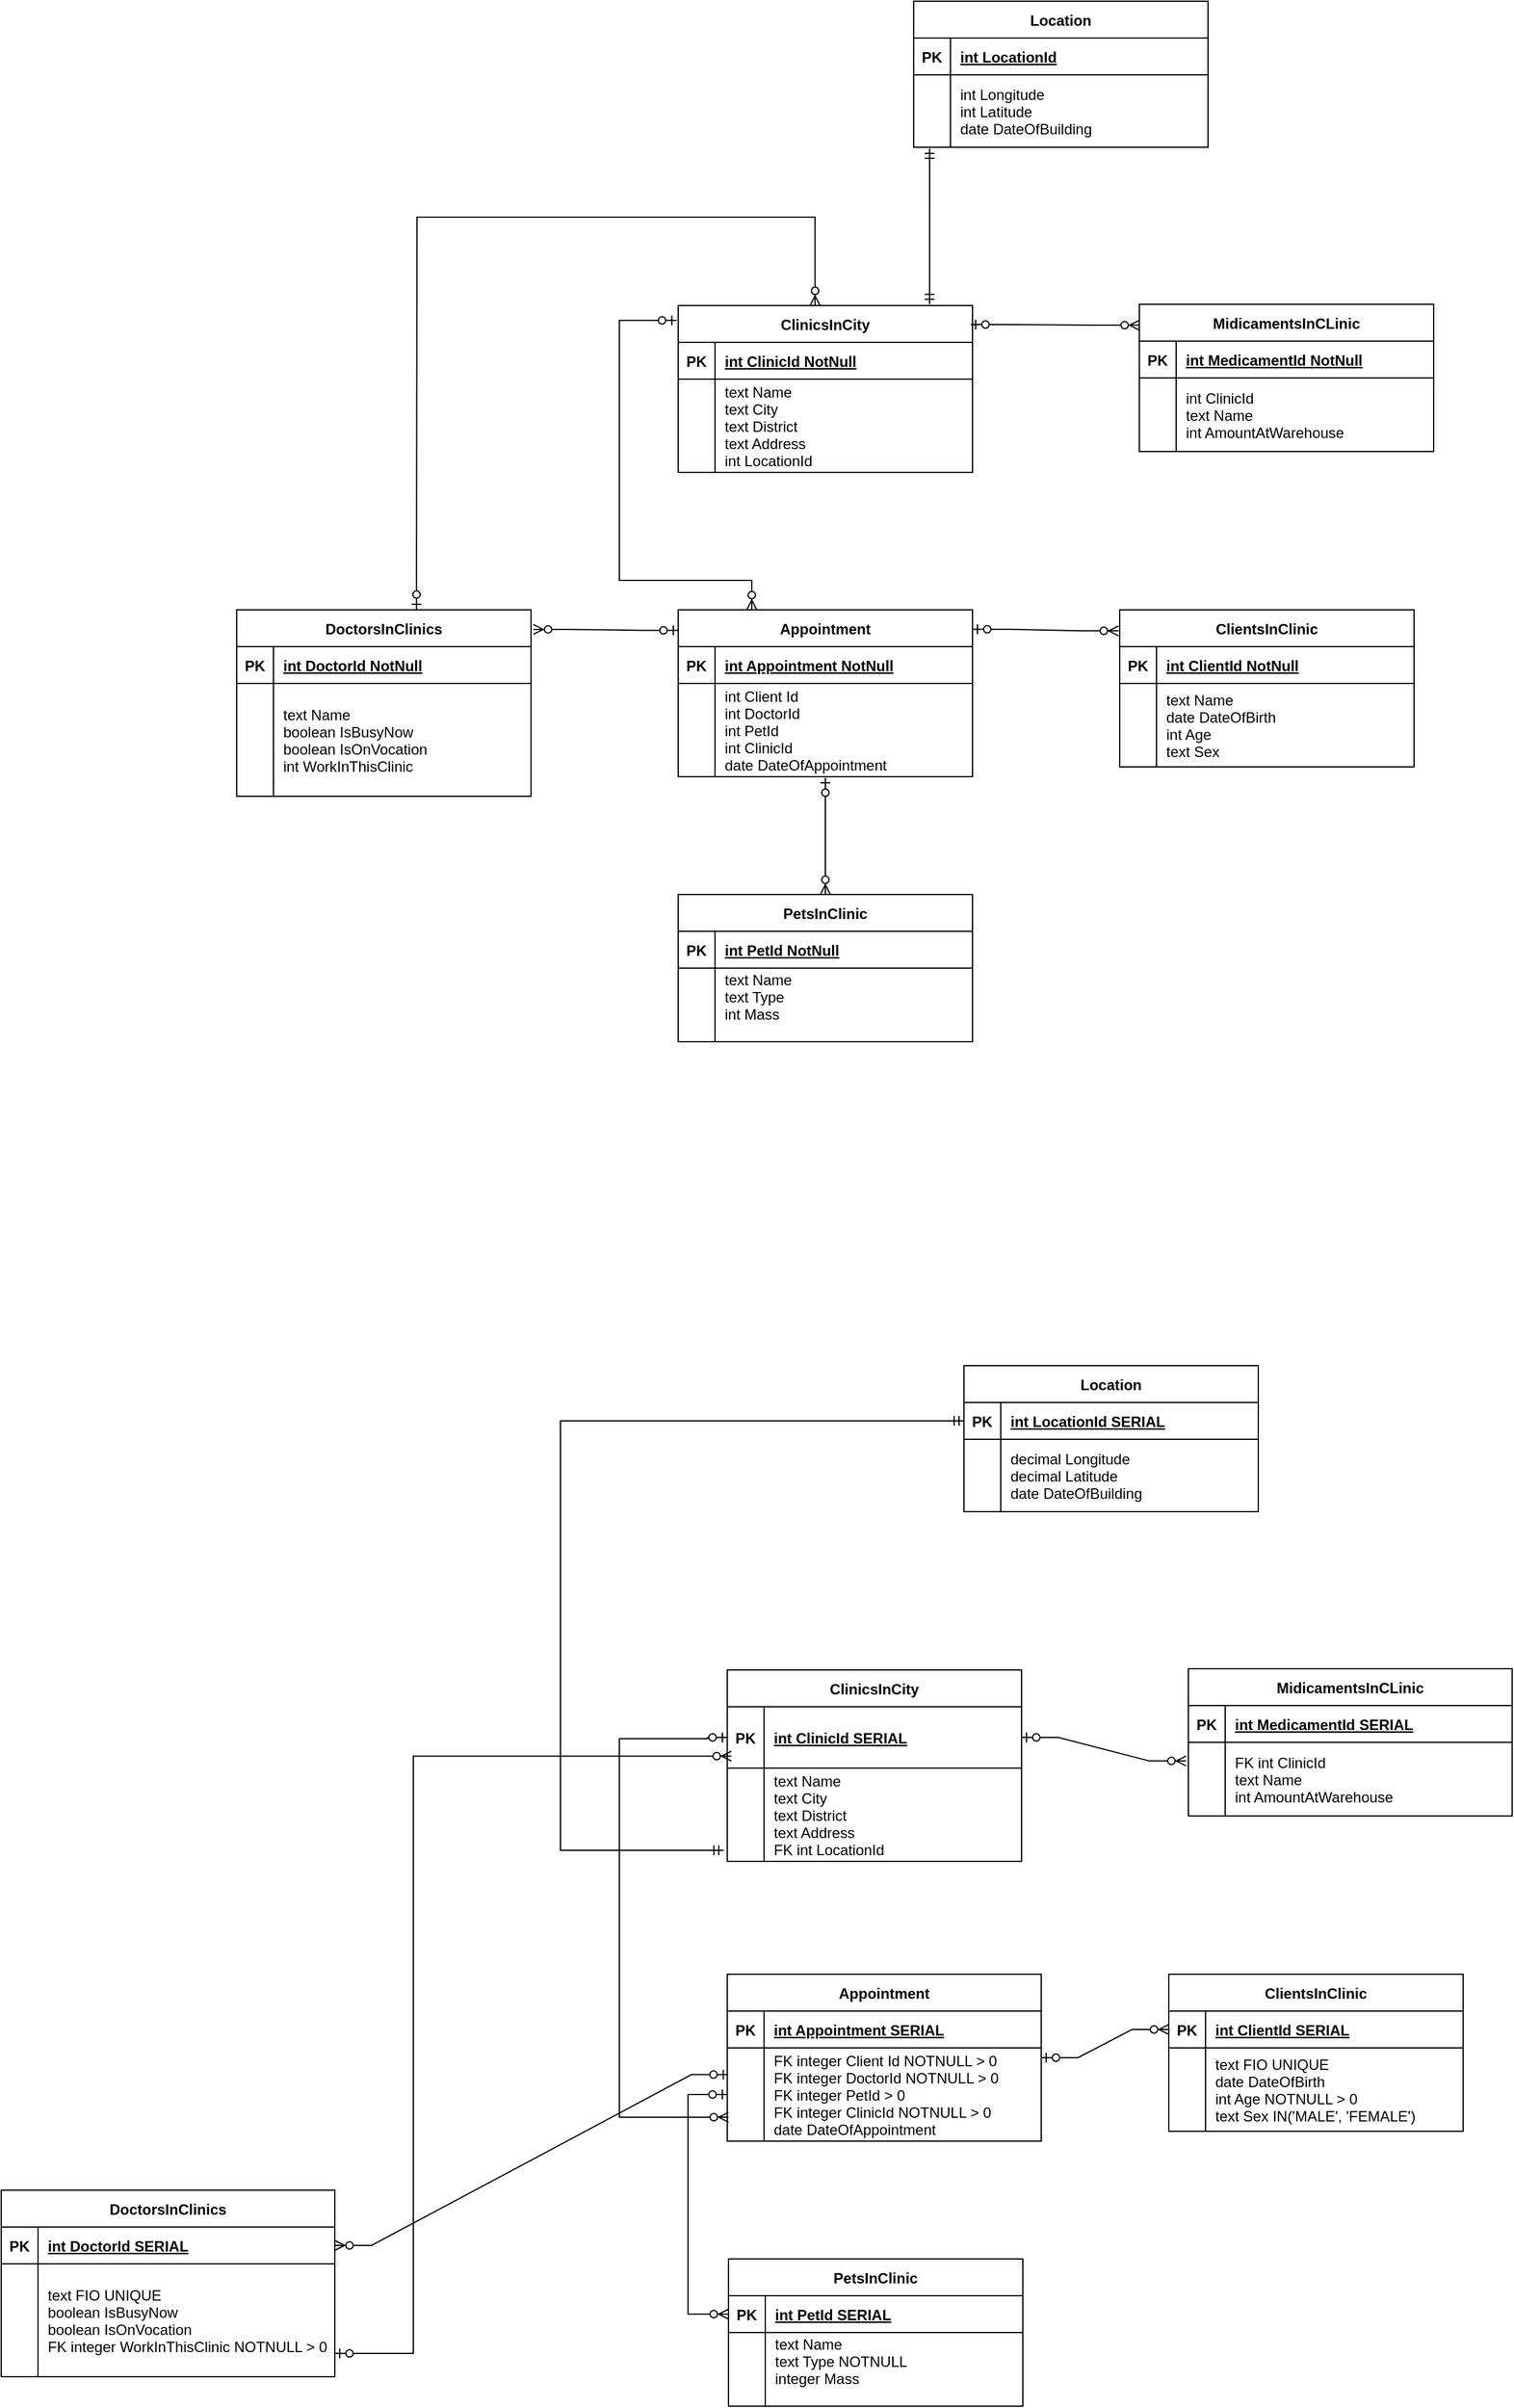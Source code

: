 <mxfile version="26.1.3">
  <diagram id="R2lEEEUBdFMjLlhIrx00" name="Page-1">
    <mxGraphModel dx="1510" dy="3188" grid="1" gridSize="8" guides="1" tooltips="1" connect="1" arrows="1" fold="1" page="1" pageScale="1" pageWidth="1654" pageHeight="2336" math="0" shadow="0" extFonts="Permanent Marker^https://fonts.googleapis.com/css?family=Permanent+Marker">
      <root>
        <mxCell id="0" />
        <mxCell id="1" parent="0" />
        <mxCell id="C-vyLk0tnHw3VtMMgP7b-13" value="DoctorsInClinics" style="shape=table;startSize=30;container=1;collapsible=1;childLayout=tableLayout;fixedRows=1;rowLines=0;fontStyle=1;align=center;resizeLast=1;" parent="1" vertex="1">
          <mxGeometry x="240" y="104" width="240" height="152" as="geometry" />
        </mxCell>
        <mxCell id="C-vyLk0tnHw3VtMMgP7b-14" value="" style="shape=partialRectangle;collapsible=0;dropTarget=0;pointerEvents=0;fillColor=none;points=[[0,0.5],[1,0.5]];portConstraint=eastwest;top=0;left=0;right=0;bottom=1;" parent="C-vyLk0tnHw3VtMMgP7b-13" vertex="1">
          <mxGeometry y="30" width="240" height="30" as="geometry" />
        </mxCell>
        <mxCell id="C-vyLk0tnHw3VtMMgP7b-15" value="PK" style="shape=partialRectangle;overflow=hidden;connectable=0;fillColor=none;top=0;left=0;bottom=0;right=0;fontStyle=1;" parent="C-vyLk0tnHw3VtMMgP7b-14" vertex="1">
          <mxGeometry width="30" height="30" as="geometry">
            <mxRectangle width="30" height="30" as="alternateBounds" />
          </mxGeometry>
        </mxCell>
        <mxCell id="C-vyLk0tnHw3VtMMgP7b-16" value="int DoctorId NotNull" style="shape=partialRectangle;overflow=hidden;connectable=0;fillColor=none;top=0;left=0;bottom=0;right=0;align=left;spacingLeft=6;fontStyle=5;" parent="C-vyLk0tnHw3VtMMgP7b-14" vertex="1">
          <mxGeometry x="30" width="210" height="30" as="geometry">
            <mxRectangle width="210" height="30" as="alternateBounds" />
          </mxGeometry>
        </mxCell>
        <mxCell id="C-vyLk0tnHw3VtMMgP7b-17" value="" style="shape=partialRectangle;collapsible=0;dropTarget=0;pointerEvents=0;fillColor=none;points=[[0,0.5],[1,0.5]];portConstraint=eastwest;top=0;left=0;right=0;bottom=0;" parent="C-vyLk0tnHw3VtMMgP7b-13" vertex="1">
          <mxGeometry y="60" width="240" height="92" as="geometry" />
        </mxCell>
        <mxCell id="C-vyLk0tnHw3VtMMgP7b-18" value="" style="shape=partialRectangle;overflow=hidden;connectable=0;fillColor=none;top=0;left=0;bottom=0;right=0;" parent="C-vyLk0tnHw3VtMMgP7b-17" vertex="1">
          <mxGeometry width="30" height="92" as="geometry">
            <mxRectangle width="30" height="92" as="alternateBounds" />
          </mxGeometry>
        </mxCell>
        <mxCell id="C-vyLk0tnHw3VtMMgP7b-19" value="text Name &#xa;boolean IsBusyNow &#xa;boolean IsOnVocation&#xa;int WorkInThisClinic" style="shape=partialRectangle;overflow=hidden;connectable=0;fillColor=none;top=0;left=0;bottom=0;right=0;align=left;spacingLeft=6;" parent="C-vyLk0tnHw3VtMMgP7b-17" vertex="1">
          <mxGeometry x="30" width="210" height="92" as="geometry">
            <mxRectangle width="210" height="92" as="alternateBounds" />
          </mxGeometry>
        </mxCell>
        <mxCell id="8R-NbRnTEUA9MeJBHfua-17" value="ClientsInClinic" style="shape=table;startSize=30;container=1;collapsible=1;childLayout=tableLayout;fixedRows=1;rowLines=0;fontStyle=1;align=center;resizeLast=1;" parent="1" vertex="1">
          <mxGeometry x="960" y="104" width="240" height="128" as="geometry" />
        </mxCell>
        <mxCell id="8R-NbRnTEUA9MeJBHfua-18" value="" style="shape=partialRectangle;collapsible=0;dropTarget=0;pointerEvents=0;fillColor=none;points=[[0,0.5],[1,0.5]];portConstraint=eastwest;top=0;left=0;right=0;bottom=1;" parent="8R-NbRnTEUA9MeJBHfua-17" vertex="1">
          <mxGeometry y="30" width="240" height="30" as="geometry" />
        </mxCell>
        <mxCell id="8R-NbRnTEUA9MeJBHfua-19" value="PK" style="shape=partialRectangle;overflow=hidden;connectable=0;fillColor=none;top=0;left=0;bottom=0;right=0;fontStyle=1;" parent="8R-NbRnTEUA9MeJBHfua-18" vertex="1">
          <mxGeometry width="30" height="30" as="geometry">
            <mxRectangle width="30" height="30" as="alternateBounds" />
          </mxGeometry>
        </mxCell>
        <mxCell id="8R-NbRnTEUA9MeJBHfua-20" value="int ClientId NotNull" style="shape=partialRectangle;overflow=hidden;connectable=0;fillColor=none;top=0;left=0;bottom=0;right=0;align=left;spacingLeft=6;fontStyle=5;" parent="8R-NbRnTEUA9MeJBHfua-18" vertex="1">
          <mxGeometry x="30" width="210" height="30" as="geometry">
            <mxRectangle width="210" height="30" as="alternateBounds" />
          </mxGeometry>
        </mxCell>
        <mxCell id="8R-NbRnTEUA9MeJBHfua-21" value="" style="shape=partialRectangle;collapsible=0;dropTarget=0;pointerEvents=0;fillColor=none;points=[[0,0.5],[1,0.5]];portConstraint=eastwest;top=0;left=0;right=0;bottom=0;" parent="8R-NbRnTEUA9MeJBHfua-17" vertex="1">
          <mxGeometry y="60" width="240" height="68" as="geometry" />
        </mxCell>
        <mxCell id="8R-NbRnTEUA9MeJBHfua-22" value="" style="shape=partialRectangle;overflow=hidden;connectable=0;fillColor=none;top=0;left=0;bottom=0;right=0;" parent="8R-NbRnTEUA9MeJBHfua-21" vertex="1">
          <mxGeometry width="30" height="68" as="geometry">
            <mxRectangle width="30" height="68" as="alternateBounds" />
          </mxGeometry>
        </mxCell>
        <mxCell id="8R-NbRnTEUA9MeJBHfua-23" value="text Name &#xa;date DateOfBirth&#xa;int Age&#xa;text Sex" style="shape=partialRectangle;overflow=hidden;connectable=0;fillColor=none;top=0;left=0;bottom=0;right=0;align=left;spacingLeft=6;" parent="8R-NbRnTEUA9MeJBHfua-21" vertex="1">
          <mxGeometry x="30" width="210" height="68" as="geometry">
            <mxRectangle width="210" height="68" as="alternateBounds" />
          </mxGeometry>
        </mxCell>
        <mxCell id="8R-NbRnTEUA9MeJBHfua-24" value="PetsInClinic" style="shape=table;startSize=30;container=1;collapsible=1;childLayout=tableLayout;fixedRows=1;rowLines=0;fontStyle=1;align=center;resizeLast=1;" parent="1" vertex="1">
          <mxGeometry x="600" y="336" width="240" height="120" as="geometry" />
        </mxCell>
        <mxCell id="8R-NbRnTEUA9MeJBHfua-25" value="" style="shape=partialRectangle;collapsible=0;dropTarget=0;pointerEvents=0;fillColor=none;points=[[0,0.5],[1,0.5]];portConstraint=eastwest;top=0;left=0;right=0;bottom=1;" parent="8R-NbRnTEUA9MeJBHfua-24" vertex="1">
          <mxGeometry y="30" width="240" height="30" as="geometry" />
        </mxCell>
        <mxCell id="8R-NbRnTEUA9MeJBHfua-26" value="PK" style="shape=partialRectangle;overflow=hidden;connectable=0;fillColor=none;top=0;left=0;bottom=0;right=0;fontStyle=1;" parent="8R-NbRnTEUA9MeJBHfua-25" vertex="1">
          <mxGeometry width="30" height="30" as="geometry">
            <mxRectangle width="30" height="30" as="alternateBounds" />
          </mxGeometry>
        </mxCell>
        <mxCell id="8R-NbRnTEUA9MeJBHfua-27" value="int PetId NotNull" style="shape=partialRectangle;overflow=hidden;connectable=0;fillColor=none;top=0;left=0;bottom=0;right=0;align=left;spacingLeft=6;fontStyle=5;" parent="8R-NbRnTEUA9MeJBHfua-25" vertex="1">
          <mxGeometry x="30" width="210" height="30" as="geometry">
            <mxRectangle width="210" height="30" as="alternateBounds" />
          </mxGeometry>
        </mxCell>
        <mxCell id="8R-NbRnTEUA9MeJBHfua-28" value="" style="shape=partialRectangle;collapsible=0;dropTarget=0;pointerEvents=0;fillColor=none;points=[[0,0.5],[1,0.5]];portConstraint=eastwest;top=0;left=0;right=0;bottom=0;" parent="8R-NbRnTEUA9MeJBHfua-24" vertex="1">
          <mxGeometry y="60" width="240" height="60" as="geometry" />
        </mxCell>
        <mxCell id="8R-NbRnTEUA9MeJBHfua-29" value="" style="shape=partialRectangle;overflow=hidden;connectable=0;fillColor=none;top=0;left=0;bottom=0;right=0;" parent="8R-NbRnTEUA9MeJBHfua-28" vertex="1">
          <mxGeometry width="30" height="60" as="geometry">
            <mxRectangle width="30" height="60" as="alternateBounds" />
          </mxGeometry>
        </mxCell>
        <mxCell id="8R-NbRnTEUA9MeJBHfua-30" value="text Name &#xa;text Type&#xa;int Mass&#xa;" style="shape=partialRectangle;overflow=hidden;connectable=0;fillColor=none;top=0;left=0;bottom=0;right=0;align=left;spacingLeft=6;" parent="8R-NbRnTEUA9MeJBHfua-28" vertex="1">
          <mxGeometry x="30" width="210" height="60" as="geometry">
            <mxRectangle width="210" height="60" as="alternateBounds" />
          </mxGeometry>
        </mxCell>
        <mxCell id="8R-NbRnTEUA9MeJBHfua-31" value="MidicamentsInCLinic" style="shape=table;startSize=30;container=1;collapsible=1;childLayout=tableLayout;fixedRows=1;rowLines=0;fontStyle=1;align=center;resizeLast=1;" parent="1" vertex="1">
          <mxGeometry x="976" y="-145" width="240" height="120" as="geometry" />
        </mxCell>
        <mxCell id="8R-NbRnTEUA9MeJBHfua-32" value="" style="shape=partialRectangle;collapsible=0;dropTarget=0;pointerEvents=0;fillColor=none;points=[[0,0.5],[1,0.5]];portConstraint=eastwest;top=0;left=0;right=0;bottom=1;" parent="8R-NbRnTEUA9MeJBHfua-31" vertex="1">
          <mxGeometry y="30" width="240" height="30" as="geometry" />
        </mxCell>
        <mxCell id="8R-NbRnTEUA9MeJBHfua-33" value="PK" style="shape=partialRectangle;overflow=hidden;connectable=0;fillColor=none;top=0;left=0;bottom=0;right=0;fontStyle=1;" parent="8R-NbRnTEUA9MeJBHfua-32" vertex="1">
          <mxGeometry width="30" height="30" as="geometry">
            <mxRectangle width="30" height="30" as="alternateBounds" />
          </mxGeometry>
        </mxCell>
        <mxCell id="8R-NbRnTEUA9MeJBHfua-34" value="int MedicamentId NotNull" style="shape=partialRectangle;overflow=hidden;connectable=0;fillColor=none;top=0;left=0;bottom=0;right=0;align=left;spacingLeft=6;fontStyle=5;" parent="8R-NbRnTEUA9MeJBHfua-32" vertex="1">
          <mxGeometry x="30" width="210" height="30" as="geometry">
            <mxRectangle width="210" height="30" as="alternateBounds" />
          </mxGeometry>
        </mxCell>
        <mxCell id="8R-NbRnTEUA9MeJBHfua-35" value="" style="shape=partialRectangle;collapsible=0;dropTarget=0;pointerEvents=0;fillColor=none;points=[[0,0.5],[1,0.5]];portConstraint=eastwest;top=0;left=0;right=0;bottom=0;" parent="8R-NbRnTEUA9MeJBHfua-31" vertex="1">
          <mxGeometry y="60" width="240" height="60" as="geometry" />
        </mxCell>
        <mxCell id="8R-NbRnTEUA9MeJBHfua-36" value="" style="shape=partialRectangle;overflow=hidden;connectable=0;fillColor=none;top=0;left=0;bottom=0;right=0;" parent="8R-NbRnTEUA9MeJBHfua-35" vertex="1">
          <mxGeometry width="30" height="60" as="geometry">
            <mxRectangle width="30" height="60" as="alternateBounds" />
          </mxGeometry>
        </mxCell>
        <mxCell id="8R-NbRnTEUA9MeJBHfua-37" value="int ClinicId&#xa;text Name &#xa;int AmountAtWarehouse" style="shape=partialRectangle;overflow=hidden;connectable=0;fillColor=none;top=0;left=0;bottom=0;right=0;align=left;spacingLeft=6;" parent="8R-NbRnTEUA9MeJBHfua-35" vertex="1">
          <mxGeometry x="30" width="210" height="60" as="geometry">
            <mxRectangle width="210" height="60" as="alternateBounds" />
          </mxGeometry>
        </mxCell>
        <mxCell id="4Jza_-GO7qN1wmMDCkpf-1" value="ClinicsInCity" style="shape=table;startSize=30;container=1;collapsible=1;childLayout=tableLayout;fixedRows=1;rowLines=0;fontStyle=1;align=center;resizeLast=1;" parent="1" vertex="1">
          <mxGeometry x="600" y="-144" width="240" height="136.0" as="geometry" />
        </mxCell>
        <mxCell id="4Jza_-GO7qN1wmMDCkpf-2" value="" style="shape=partialRectangle;collapsible=0;dropTarget=0;pointerEvents=0;fillColor=none;points=[[0,0.5],[1,0.5]];portConstraint=eastwest;top=0;left=0;right=0;bottom=1;" parent="4Jza_-GO7qN1wmMDCkpf-1" vertex="1">
          <mxGeometry y="30" width="240" height="30" as="geometry" />
        </mxCell>
        <mxCell id="4Jza_-GO7qN1wmMDCkpf-3" value="PK" style="shape=partialRectangle;overflow=hidden;connectable=0;fillColor=none;top=0;left=0;bottom=0;right=0;fontStyle=1;" parent="4Jza_-GO7qN1wmMDCkpf-2" vertex="1">
          <mxGeometry width="30" height="30" as="geometry">
            <mxRectangle width="30" height="30" as="alternateBounds" />
          </mxGeometry>
        </mxCell>
        <mxCell id="4Jza_-GO7qN1wmMDCkpf-4" value="int ClinicId NotNull" style="shape=partialRectangle;overflow=hidden;connectable=0;fillColor=none;top=0;left=0;bottom=0;right=0;align=left;spacingLeft=6;fontStyle=5;" parent="4Jza_-GO7qN1wmMDCkpf-2" vertex="1">
          <mxGeometry x="30" width="210" height="30" as="geometry">
            <mxRectangle width="210" height="30" as="alternateBounds" />
          </mxGeometry>
        </mxCell>
        <mxCell id="4Jza_-GO7qN1wmMDCkpf-5" value="" style="shape=partialRectangle;collapsible=0;dropTarget=0;pointerEvents=0;fillColor=none;points=[[0,0.5],[1,0.5]];portConstraint=eastwest;top=0;left=0;right=0;bottom=0;" parent="4Jza_-GO7qN1wmMDCkpf-1" vertex="1">
          <mxGeometry y="60" width="240" height="76" as="geometry" />
        </mxCell>
        <mxCell id="4Jza_-GO7qN1wmMDCkpf-6" value="" style="shape=partialRectangle;overflow=hidden;connectable=0;fillColor=none;top=0;left=0;bottom=0;right=0;" parent="4Jza_-GO7qN1wmMDCkpf-5" vertex="1">
          <mxGeometry width="30" height="76" as="geometry">
            <mxRectangle width="30" height="76" as="alternateBounds" />
          </mxGeometry>
        </mxCell>
        <mxCell id="4Jza_-GO7qN1wmMDCkpf-7" value="text Name &#xa;text City&#xa;text District&#xa;text Address&#xa;int LocationId" style="shape=partialRectangle;overflow=hidden;connectable=0;fillColor=none;top=0;left=0;bottom=0;right=0;align=left;spacingLeft=6;" parent="4Jza_-GO7qN1wmMDCkpf-5" vertex="1">
          <mxGeometry x="30" width="210" height="76" as="geometry">
            <mxRectangle width="210" height="76" as="alternateBounds" />
          </mxGeometry>
        </mxCell>
        <mxCell id="4Jza_-GO7qN1wmMDCkpf-8" value="Appointment" style="shape=table;startSize=30;container=1;collapsible=1;childLayout=tableLayout;fixedRows=1;rowLines=0;fontStyle=1;align=center;resizeLast=1;" parent="1" vertex="1">
          <mxGeometry x="600" y="104" width="240" height="136" as="geometry" />
        </mxCell>
        <mxCell id="4Jza_-GO7qN1wmMDCkpf-9" value="" style="shape=partialRectangle;collapsible=0;dropTarget=0;pointerEvents=0;fillColor=none;points=[[0,0.5],[1,0.5]];portConstraint=eastwest;top=0;left=0;right=0;bottom=1;" parent="4Jza_-GO7qN1wmMDCkpf-8" vertex="1">
          <mxGeometry y="30" width="240" height="30" as="geometry" />
        </mxCell>
        <mxCell id="4Jza_-GO7qN1wmMDCkpf-10" value="PK" style="shape=partialRectangle;overflow=hidden;connectable=0;fillColor=none;top=0;left=0;bottom=0;right=0;fontStyle=1;" parent="4Jza_-GO7qN1wmMDCkpf-9" vertex="1">
          <mxGeometry width="30" height="30" as="geometry">
            <mxRectangle width="30" height="30" as="alternateBounds" />
          </mxGeometry>
        </mxCell>
        <mxCell id="4Jza_-GO7qN1wmMDCkpf-11" value="int Appointment NotNull" style="shape=partialRectangle;overflow=hidden;connectable=0;fillColor=none;top=0;left=0;bottom=0;right=0;align=left;spacingLeft=6;fontStyle=5;" parent="4Jza_-GO7qN1wmMDCkpf-9" vertex="1">
          <mxGeometry x="30" width="210" height="30" as="geometry">
            <mxRectangle width="210" height="30" as="alternateBounds" />
          </mxGeometry>
        </mxCell>
        <mxCell id="4Jza_-GO7qN1wmMDCkpf-12" value="" style="shape=partialRectangle;collapsible=0;dropTarget=0;pointerEvents=0;fillColor=none;points=[[0,0.5],[1,0.5]];portConstraint=eastwest;top=0;left=0;right=0;bottom=0;" parent="4Jza_-GO7qN1wmMDCkpf-8" vertex="1">
          <mxGeometry y="60" width="240" height="76" as="geometry" />
        </mxCell>
        <mxCell id="4Jza_-GO7qN1wmMDCkpf-13" value="" style="shape=partialRectangle;overflow=hidden;connectable=0;fillColor=none;top=0;left=0;bottom=0;right=0;" parent="4Jza_-GO7qN1wmMDCkpf-12" vertex="1">
          <mxGeometry width="30" height="76" as="geometry">
            <mxRectangle width="30" height="76" as="alternateBounds" />
          </mxGeometry>
        </mxCell>
        <mxCell id="4Jza_-GO7qN1wmMDCkpf-14" value="int Client Id&#xa;int DoctorId&#xa;int PetId&#xa;int ClinicId&#xa;date DateOfAppointment" style="shape=partialRectangle;overflow=hidden;connectable=0;fillColor=none;top=0;left=0;bottom=0;right=0;align=left;spacingLeft=6;" parent="4Jza_-GO7qN1wmMDCkpf-12" vertex="1">
          <mxGeometry x="30" width="210" height="76" as="geometry">
            <mxRectangle width="210" height="76" as="alternateBounds" />
          </mxGeometry>
        </mxCell>
        <mxCell id="4Jza_-GO7qN1wmMDCkpf-16" value="" style="edgeStyle=entityRelationEdgeStyle;fontSize=12;html=1;endArrow=ERzeroToMany;startArrow=ERzeroToOne;rounded=0;exitX=0.994;exitY=0.114;exitDx=0;exitDy=0;exitPerimeter=0;entryX=0;entryY=0.142;entryDx=0;entryDy=0;entryPerimeter=0;" parent="1" source="4Jza_-GO7qN1wmMDCkpf-1" target="8R-NbRnTEUA9MeJBHfua-31" edge="1">
          <mxGeometry width="100" height="100" relative="1" as="geometry">
            <mxPoint x="904" y="28" as="sourcePoint" />
            <mxPoint x="1004" y="-72" as="targetPoint" />
          </mxGeometry>
        </mxCell>
        <mxCell id="4Jza_-GO7qN1wmMDCkpf-18" value="" style="edgeStyle=orthogonalEdgeStyle;fontSize=12;html=1;endArrow=ERzeroToMany;startArrow=ERzeroToOne;rounded=0;entryX=0.25;entryY=0;entryDx=0;entryDy=0;exitX=-0.005;exitY=0.089;exitDx=0;exitDy=0;exitPerimeter=0;" parent="1" source="4Jza_-GO7qN1wmMDCkpf-1" target="4Jza_-GO7qN1wmMDCkpf-8" edge="1">
          <mxGeometry width="100" height="100" relative="1" as="geometry">
            <mxPoint x="584" y="-136" as="sourcePoint" />
            <mxPoint x="820" y="32" as="targetPoint" />
            <Array as="points">
              <mxPoint x="552" y="-132" />
              <mxPoint x="552" y="80" />
              <mxPoint x="660" y="80" />
            </Array>
          </mxGeometry>
        </mxCell>
        <mxCell id="4Jza_-GO7qN1wmMDCkpf-19" value="" style="edgeStyle=orthogonalEdgeStyle;fontSize=12;html=1;endArrow=ERzeroToMany;startArrow=ERzeroToOne;rounded=0;entryX=0.465;entryY=0;entryDx=0;entryDy=0;exitX=0.611;exitY=-0.003;exitDx=0;exitDy=0;exitPerimeter=0;entryPerimeter=0;" parent="1" source="C-vyLk0tnHw3VtMMgP7b-13" target="4Jza_-GO7qN1wmMDCkpf-1" edge="1">
          <mxGeometry width="100" height="100" relative="1" as="geometry">
            <mxPoint x="384" y="78.45" as="sourcePoint" />
            <mxPoint x="711.6" y="-168.03" as="targetPoint" />
            <Array as="points">
              <mxPoint x="387" y="72" />
              <mxPoint x="387" y="72" />
              <mxPoint x="387" y="-216" />
              <mxPoint x="712" y="-216" />
            </Array>
          </mxGeometry>
        </mxCell>
        <mxCell id="4Jza_-GO7qN1wmMDCkpf-23" value="" style="edgeStyle=entityRelationEdgeStyle;fontSize=12;html=1;endArrow=ERzeroToMany;startArrow=ERzeroToOne;rounded=0;entryX=1.008;entryY=0.105;entryDx=0;entryDy=0;entryPerimeter=0;exitX=0;exitY=0.123;exitDx=0;exitDy=0;exitPerimeter=0;" parent="1" source="4Jza_-GO7qN1wmMDCkpf-8" target="C-vyLk0tnHw3VtMMgP7b-13" edge="1">
          <mxGeometry width="100" height="100" relative="1" as="geometry">
            <mxPoint x="560" y="216" as="sourcePoint" />
            <mxPoint x="576" y="112" as="targetPoint" />
          </mxGeometry>
        </mxCell>
        <mxCell id="4Jza_-GO7qN1wmMDCkpf-24" value="" style="edgeStyle=entityRelationEdgeStyle;fontSize=12;html=1;endArrow=ERzeroToMany;startArrow=ERzeroToOne;rounded=0;entryX=-0.004;entryY=0.134;entryDx=0;entryDy=0;entryPerimeter=0;exitX=1;exitY=0.117;exitDx=0;exitDy=0;exitPerimeter=0;" parent="1" source="4Jza_-GO7qN1wmMDCkpf-8" target="8R-NbRnTEUA9MeJBHfua-17" edge="1">
          <mxGeometry width="100" height="100" relative="1" as="geometry">
            <mxPoint x="888" y="228" as="sourcePoint" />
            <mxPoint x="988" y="128" as="targetPoint" />
          </mxGeometry>
        </mxCell>
        <mxCell id="4Jza_-GO7qN1wmMDCkpf-25" value="" style="fontSize=12;html=1;endArrow=ERzeroToMany;startArrow=ERzeroToOne;rounded=0;entryX=0.5;entryY=0;entryDx=0;entryDy=0;" parent="1" target="8R-NbRnTEUA9MeJBHfua-24" edge="1">
          <mxGeometry width="100" height="100" relative="1" as="geometry">
            <mxPoint x="720" y="241" as="sourcePoint" />
            <mxPoint x="860" y="184" as="targetPoint" />
          </mxGeometry>
        </mxCell>
        <mxCell id="4Jza_-GO7qN1wmMDCkpf-26" value="Location" style="shape=table;startSize=30;container=1;collapsible=1;childLayout=tableLayout;fixedRows=1;rowLines=0;fontStyle=1;align=center;resizeLast=1;" parent="1" vertex="1">
          <mxGeometry x="792" y="-392" width="240" height="119" as="geometry" />
        </mxCell>
        <mxCell id="4Jza_-GO7qN1wmMDCkpf-27" value="" style="shape=partialRectangle;collapsible=0;dropTarget=0;pointerEvents=0;fillColor=none;points=[[0,0.5],[1,0.5]];portConstraint=eastwest;top=0;left=0;right=0;bottom=1;" parent="4Jza_-GO7qN1wmMDCkpf-26" vertex="1">
          <mxGeometry y="30" width="240" height="30" as="geometry" />
        </mxCell>
        <mxCell id="4Jza_-GO7qN1wmMDCkpf-28" value="PK" style="shape=partialRectangle;overflow=hidden;connectable=0;fillColor=none;top=0;left=0;bottom=0;right=0;fontStyle=1;" parent="4Jza_-GO7qN1wmMDCkpf-27" vertex="1">
          <mxGeometry width="30" height="30" as="geometry">
            <mxRectangle width="30" height="30" as="alternateBounds" />
          </mxGeometry>
        </mxCell>
        <mxCell id="4Jza_-GO7qN1wmMDCkpf-29" value="int LocationId" style="shape=partialRectangle;overflow=hidden;connectable=0;fillColor=none;top=0;left=0;bottom=0;right=0;align=left;spacingLeft=6;fontStyle=5;" parent="4Jza_-GO7qN1wmMDCkpf-27" vertex="1">
          <mxGeometry x="30" width="210" height="30" as="geometry">
            <mxRectangle width="210" height="30" as="alternateBounds" />
          </mxGeometry>
        </mxCell>
        <mxCell id="4Jza_-GO7qN1wmMDCkpf-30" value="" style="shape=partialRectangle;collapsible=0;dropTarget=0;pointerEvents=0;fillColor=none;points=[[0,0.5],[1,0.5]];portConstraint=eastwest;top=0;left=0;right=0;bottom=0;" parent="4Jza_-GO7qN1wmMDCkpf-26" vertex="1">
          <mxGeometry y="60" width="240" height="59" as="geometry" />
        </mxCell>
        <mxCell id="4Jza_-GO7qN1wmMDCkpf-31" value="" style="shape=partialRectangle;overflow=hidden;connectable=0;fillColor=none;top=0;left=0;bottom=0;right=0;" parent="4Jza_-GO7qN1wmMDCkpf-30" vertex="1">
          <mxGeometry width="30" height="59" as="geometry">
            <mxRectangle width="30" height="59" as="alternateBounds" />
          </mxGeometry>
        </mxCell>
        <mxCell id="4Jza_-GO7qN1wmMDCkpf-32" value="int Longitude&#xa;int Latitude&#xa;date DateOfBuilding" style="shape=partialRectangle;overflow=hidden;connectable=0;fillColor=none;top=0;left=0;bottom=0;right=0;align=left;spacingLeft=6;" parent="4Jza_-GO7qN1wmMDCkpf-30" vertex="1">
          <mxGeometry x="30" width="210" height="59" as="geometry">
            <mxRectangle width="210" height="59" as="alternateBounds" />
          </mxGeometry>
        </mxCell>
        <mxCell id="4Jza_-GO7qN1wmMDCkpf-34" value="" style="fontSize=12;html=1;endArrow=ERmandOne;startArrow=ERmandOne;rounded=0;exitX=0.854;exitY=-0.008;exitDx=0;exitDy=0;exitPerimeter=0;" parent="1" source="4Jza_-GO7qN1wmMDCkpf-1" edge="1">
          <mxGeometry width="100" height="100" relative="1" as="geometry">
            <mxPoint x="856" y="-228" as="sourcePoint" />
            <mxPoint x="805" y="-272" as="targetPoint" />
          </mxGeometry>
        </mxCell>
        <mxCell id="ttYdHTSdMF-qlDJ7H5H2-159" value="DoctorsInClinics" style="shape=table;startSize=30;container=1;collapsible=1;childLayout=tableLayout;fixedRows=1;rowLines=0;fontStyle=1;align=center;resizeLast=1;" vertex="1" parent="1">
          <mxGeometry x="48" y="1392" width="272" height="152" as="geometry" />
        </mxCell>
        <mxCell id="ttYdHTSdMF-qlDJ7H5H2-160" value="" style="shape=partialRectangle;collapsible=0;dropTarget=0;pointerEvents=0;fillColor=none;points=[[0,0.5],[1,0.5]];portConstraint=eastwest;top=0;left=0;right=0;bottom=1;" vertex="1" parent="ttYdHTSdMF-qlDJ7H5H2-159">
          <mxGeometry y="30" width="272" height="30" as="geometry" />
        </mxCell>
        <mxCell id="ttYdHTSdMF-qlDJ7H5H2-161" value="PK" style="shape=partialRectangle;overflow=hidden;connectable=0;fillColor=none;top=0;left=0;bottom=0;right=0;fontStyle=1;" vertex="1" parent="ttYdHTSdMF-qlDJ7H5H2-160">
          <mxGeometry width="30" height="30" as="geometry">
            <mxRectangle width="30" height="30" as="alternateBounds" />
          </mxGeometry>
        </mxCell>
        <mxCell id="ttYdHTSdMF-qlDJ7H5H2-162" value="int DoctorId SERIAL" style="shape=partialRectangle;overflow=hidden;connectable=0;fillColor=none;top=0;left=0;bottom=0;right=0;align=left;spacingLeft=6;fontStyle=5;" vertex="1" parent="ttYdHTSdMF-qlDJ7H5H2-160">
          <mxGeometry x="30" width="242" height="30" as="geometry">
            <mxRectangle width="242" height="30" as="alternateBounds" />
          </mxGeometry>
        </mxCell>
        <mxCell id="ttYdHTSdMF-qlDJ7H5H2-163" value="" style="shape=partialRectangle;collapsible=0;dropTarget=0;pointerEvents=0;fillColor=none;points=[[0,0.5],[1,0.5]];portConstraint=eastwest;top=0;left=0;right=0;bottom=0;" vertex="1" parent="ttYdHTSdMF-qlDJ7H5H2-159">
          <mxGeometry y="60" width="272" height="92" as="geometry" />
        </mxCell>
        <mxCell id="ttYdHTSdMF-qlDJ7H5H2-164" value="" style="shape=partialRectangle;overflow=hidden;connectable=0;fillColor=none;top=0;left=0;bottom=0;right=0;" vertex="1" parent="ttYdHTSdMF-qlDJ7H5H2-163">
          <mxGeometry width="30" height="92" as="geometry">
            <mxRectangle width="30" height="92" as="alternateBounds" />
          </mxGeometry>
        </mxCell>
        <mxCell id="ttYdHTSdMF-qlDJ7H5H2-165" value="text FIO UNIQUE&#xa;boolean IsBusyNow &#xa;boolean IsOnVocation&#xa;FK integer WorkInThisClinic NOTNULL &gt; 0" style="shape=partialRectangle;overflow=hidden;connectable=0;fillColor=none;top=0;left=0;bottom=0;right=0;align=left;spacingLeft=6;" vertex="1" parent="ttYdHTSdMF-qlDJ7H5H2-163">
          <mxGeometry x="30" width="242" height="92" as="geometry">
            <mxRectangle width="242" height="92" as="alternateBounds" />
          </mxGeometry>
        </mxCell>
        <mxCell id="ttYdHTSdMF-qlDJ7H5H2-166" value="ClientsInClinic" style="shape=table;startSize=30;container=1;collapsible=1;childLayout=tableLayout;fixedRows=1;rowLines=0;fontStyle=1;align=center;resizeLast=1;" vertex="1" parent="1">
          <mxGeometry x="1000" y="1216" width="240" height="128" as="geometry" />
        </mxCell>
        <mxCell id="ttYdHTSdMF-qlDJ7H5H2-167" value="" style="shape=partialRectangle;collapsible=0;dropTarget=0;pointerEvents=0;fillColor=none;points=[[0,0.5],[1,0.5]];portConstraint=eastwest;top=0;left=0;right=0;bottom=1;" vertex="1" parent="ttYdHTSdMF-qlDJ7H5H2-166">
          <mxGeometry y="30" width="240" height="30" as="geometry" />
        </mxCell>
        <mxCell id="ttYdHTSdMF-qlDJ7H5H2-168" value="PK" style="shape=partialRectangle;overflow=hidden;connectable=0;fillColor=none;top=0;left=0;bottom=0;right=0;fontStyle=1;" vertex="1" parent="ttYdHTSdMF-qlDJ7H5H2-167">
          <mxGeometry width="30" height="30" as="geometry">
            <mxRectangle width="30" height="30" as="alternateBounds" />
          </mxGeometry>
        </mxCell>
        <mxCell id="ttYdHTSdMF-qlDJ7H5H2-169" value="int ClientId SERIAL" style="shape=partialRectangle;overflow=hidden;connectable=0;fillColor=none;top=0;left=0;bottom=0;right=0;align=left;spacingLeft=6;fontStyle=5;" vertex="1" parent="ttYdHTSdMF-qlDJ7H5H2-167">
          <mxGeometry x="30" width="210" height="30" as="geometry">
            <mxRectangle width="210" height="30" as="alternateBounds" />
          </mxGeometry>
        </mxCell>
        <mxCell id="ttYdHTSdMF-qlDJ7H5H2-170" value="" style="shape=partialRectangle;collapsible=0;dropTarget=0;pointerEvents=0;fillColor=none;points=[[0,0.5],[1,0.5]];portConstraint=eastwest;top=0;left=0;right=0;bottom=0;" vertex="1" parent="ttYdHTSdMF-qlDJ7H5H2-166">
          <mxGeometry y="60" width="240" height="68" as="geometry" />
        </mxCell>
        <mxCell id="ttYdHTSdMF-qlDJ7H5H2-171" value="" style="shape=partialRectangle;overflow=hidden;connectable=0;fillColor=none;top=0;left=0;bottom=0;right=0;" vertex="1" parent="ttYdHTSdMF-qlDJ7H5H2-170">
          <mxGeometry width="30" height="68" as="geometry">
            <mxRectangle width="30" height="68" as="alternateBounds" />
          </mxGeometry>
        </mxCell>
        <mxCell id="ttYdHTSdMF-qlDJ7H5H2-172" value="text FIO UNIQUE &#xa;date DateOfBirth&#xa;int Age NOTNULL &gt; 0&#xa;text Sex IN(&#39;MALE&#39;, &#39;FEMALE&#39;)" style="shape=partialRectangle;overflow=hidden;connectable=0;fillColor=none;top=0;left=0;bottom=0;right=0;align=left;spacingLeft=6;" vertex="1" parent="ttYdHTSdMF-qlDJ7H5H2-170">
          <mxGeometry x="30" width="210" height="68" as="geometry">
            <mxRectangle width="210" height="68" as="alternateBounds" />
          </mxGeometry>
        </mxCell>
        <mxCell id="ttYdHTSdMF-qlDJ7H5H2-173" value="PetsInClinic" style="shape=table;startSize=30;container=1;collapsible=1;childLayout=tableLayout;fixedRows=1;rowLines=0;fontStyle=1;align=center;resizeLast=1;" vertex="1" parent="1">
          <mxGeometry x="641" y="1448" width="240" height="120" as="geometry" />
        </mxCell>
        <mxCell id="ttYdHTSdMF-qlDJ7H5H2-174" value="" style="shape=partialRectangle;collapsible=0;dropTarget=0;pointerEvents=0;fillColor=none;points=[[0,0.5],[1,0.5]];portConstraint=eastwest;top=0;left=0;right=0;bottom=1;" vertex="1" parent="ttYdHTSdMF-qlDJ7H5H2-173">
          <mxGeometry y="30" width="240" height="30" as="geometry" />
        </mxCell>
        <mxCell id="ttYdHTSdMF-qlDJ7H5H2-175" value="PK" style="shape=partialRectangle;overflow=hidden;connectable=0;fillColor=none;top=0;left=0;bottom=0;right=0;fontStyle=1;" vertex="1" parent="ttYdHTSdMF-qlDJ7H5H2-174">
          <mxGeometry width="30" height="30" as="geometry">
            <mxRectangle width="30" height="30" as="alternateBounds" />
          </mxGeometry>
        </mxCell>
        <mxCell id="ttYdHTSdMF-qlDJ7H5H2-176" value="int PetId SERIAL" style="shape=partialRectangle;overflow=hidden;connectable=0;fillColor=none;top=0;left=0;bottom=0;right=0;align=left;spacingLeft=6;fontStyle=5;" vertex="1" parent="ttYdHTSdMF-qlDJ7H5H2-174">
          <mxGeometry x="30" width="210" height="30" as="geometry">
            <mxRectangle width="210" height="30" as="alternateBounds" />
          </mxGeometry>
        </mxCell>
        <mxCell id="ttYdHTSdMF-qlDJ7H5H2-177" value="" style="shape=partialRectangle;collapsible=0;dropTarget=0;pointerEvents=0;fillColor=none;points=[[0,0.5],[1,0.5]];portConstraint=eastwest;top=0;left=0;right=0;bottom=0;" vertex="1" parent="ttYdHTSdMF-qlDJ7H5H2-173">
          <mxGeometry y="60" width="240" height="60" as="geometry" />
        </mxCell>
        <mxCell id="ttYdHTSdMF-qlDJ7H5H2-178" value="" style="shape=partialRectangle;overflow=hidden;connectable=0;fillColor=none;top=0;left=0;bottom=0;right=0;" vertex="1" parent="ttYdHTSdMF-qlDJ7H5H2-177">
          <mxGeometry width="30" height="60" as="geometry">
            <mxRectangle width="30" height="60" as="alternateBounds" />
          </mxGeometry>
        </mxCell>
        <mxCell id="ttYdHTSdMF-qlDJ7H5H2-179" value="text Name &#xa;text Type NOTNULL&#xa;integer Mass &#xa;" style="shape=partialRectangle;overflow=hidden;connectable=0;fillColor=none;top=0;left=0;bottom=0;right=0;align=left;spacingLeft=6;" vertex="1" parent="ttYdHTSdMF-qlDJ7H5H2-177">
          <mxGeometry x="30" width="210" height="60" as="geometry">
            <mxRectangle width="210" height="60" as="alternateBounds" />
          </mxGeometry>
        </mxCell>
        <mxCell id="ttYdHTSdMF-qlDJ7H5H2-180" value="MidicamentsInCLinic" style="shape=table;startSize=30;container=1;collapsible=1;childLayout=tableLayout;fixedRows=1;rowLines=0;fontStyle=1;align=center;resizeLast=1;" vertex="1" parent="1">
          <mxGeometry x="1016" y="967" width="264" height="120" as="geometry" />
        </mxCell>
        <mxCell id="ttYdHTSdMF-qlDJ7H5H2-181" value="" style="shape=partialRectangle;collapsible=0;dropTarget=0;pointerEvents=0;fillColor=none;points=[[0,0.5],[1,0.5]];portConstraint=eastwest;top=0;left=0;right=0;bottom=1;" vertex="1" parent="ttYdHTSdMF-qlDJ7H5H2-180">
          <mxGeometry y="30" width="264" height="30" as="geometry" />
        </mxCell>
        <mxCell id="ttYdHTSdMF-qlDJ7H5H2-182" value="PK" style="shape=partialRectangle;overflow=hidden;connectable=0;fillColor=none;top=0;left=0;bottom=0;right=0;fontStyle=1;" vertex="1" parent="ttYdHTSdMF-qlDJ7H5H2-181">
          <mxGeometry width="30" height="30" as="geometry">
            <mxRectangle width="30" height="30" as="alternateBounds" />
          </mxGeometry>
        </mxCell>
        <mxCell id="ttYdHTSdMF-qlDJ7H5H2-183" value="int MedicamentId SERIAL" style="shape=partialRectangle;overflow=hidden;connectable=0;fillColor=none;top=0;left=0;bottom=0;right=0;align=left;spacingLeft=6;fontStyle=5;" vertex="1" parent="ttYdHTSdMF-qlDJ7H5H2-181">
          <mxGeometry x="30" width="234" height="30" as="geometry">
            <mxRectangle width="234" height="30" as="alternateBounds" />
          </mxGeometry>
        </mxCell>
        <mxCell id="ttYdHTSdMF-qlDJ7H5H2-184" value="" style="shape=partialRectangle;collapsible=0;dropTarget=0;pointerEvents=0;fillColor=none;points=[[0,0.5],[1,0.5]];portConstraint=eastwest;top=0;left=0;right=0;bottom=0;" vertex="1" parent="ttYdHTSdMF-qlDJ7H5H2-180">
          <mxGeometry y="60" width="264" height="60" as="geometry" />
        </mxCell>
        <mxCell id="ttYdHTSdMF-qlDJ7H5H2-185" value="" style="shape=partialRectangle;overflow=hidden;connectable=0;fillColor=none;top=0;left=0;bottom=0;right=0;" vertex="1" parent="ttYdHTSdMF-qlDJ7H5H2-184">
          <mxGeometry width="30" height="60" as="geometry">
            <mxRectangle width="30" height="60" as="alternateBounds" />
          </mxGeometry>
        </mxCell>
        <mxCell id="ttYdHTSdMF-qlDJ7H5H2-186" value="FK int ClinicId&#xa;text Name &#xa;int AmountAtWarehouse" style="shape=partialRectangle;overflow=hidden;connectable=0;fillColor=none;top=0;left=0;bottom=0;right=0;align=left;spacingLeft=6;" vertex="1" parent="ttYdHTSdMF-qlDJ7H5H2-184">
          <mxGeometry x="30" width="234" height="60" as="geometry">
            <mxRectangle width="234" height="60" as="alternateBounds" />
          </mxGeometry>
        </mxCell>
        <mxCell id="ttYdHTSdMF-qlDJ7H5H2-187" value="ClinicsInCity" style="shape=table;startSize=30;container=1;collapsible=1;childLayout=tableLayout;fixedRows=1;rowLines=0;fontStyle=1;align=center;resizeLast=1;" vertex="1" parent="1">
          <mxGeometry x="640" y="968" width="240" height="156.0" as="geometry" />
        </mxCell>
        <mxCell id="ttYdHTSdMF-qlDJ7H5H2-188" value="" style="shape=partialRectangle;collapsible=0;dropTarget=0;pointerEvents=0;fillColor=none;points=[[0,0.5],[1,0.5]];portConstraint=eastwest;top=0;left=0;right=0;bottom=1;" vertex="1" parent="ttYdHTSdMF-qlDJ7H5H2-187">
          <mxGeometry y="30" width="240" height="50" as="geometry" />
        </mxCell>
        <mxCell id="ttYdHTSdMF-qlDJ7H5H2-189" value="PK" style="shape=partialRectangle;overflow=hidden;connectable=0;fillColor=none;top=0;left=0;bottom=0;right=0;fontStyle=1;" vertex="1" parent="ttYdHTSdMF-qlDJ7H5H2-188">
          <mxGeometry width="30" height="50" as="geometry">
            <mxRectangle width="30" height="50" as="alternateBounds" />
          </mxGeometry>
        </mxCell>
        <mxCell id="ttYdHTSdMF-qlDJ7H5H2-190" value="int ClinicId SERIAL" style="shape=partialRectangle;overflow=hidden;connectable=0;fillColor=none;top=0;left=0;bottom=0;right=0;align=left;spacingLeft=6;fontStyle=5;" vertex="1" parent="ttYdHTSdMF-qlDJ7H5H2-188">
          <mxGeometry x="30" width="210" height="50" as="geometry">
            <mxRectangle width="210" height="50" as="alternateBounds" />
          </mxGeometry>
        </mxCell>
        <mxCell id="ttYdHTSdMF-qlDJ7H5H2-191" value="" style="shape=partialRectangle;collapsible=0;dropTarget=0;pointerEvents=0;fillColor=none;points=[[0,0.5],[1,0.5]];portConstraint=eastwest;top=0;left=0;right=0;bottom=0;" vertex="1" parent="ttYdHTSdMF-qlDJ7H5H2-187">
          <mxGeometry y="80" width="240" height="76" as="geometry" />
        </mxCell>
        <mxCell id="ttYdHTSdMF-qlDJ7H5H2-192" value="" style="shape=partialRectangle;overflow=hidden;connectable=0;fillColor=none;top=0;left=0;bottom=0;right=0;" vertex="1" parent="ttYdHTSdMF-qlDJ7H5H2-191">
          <mxGeometry width="30" height="76" as="geometry">
            <mxRectangle width="30" height="76" as="alternateBounds" />
          </mxGeometry>
        </mxCell>
        <mxCell id="ttYdHTSdMF-qlDJ7H5H2-193" value="text Name &#xa;text City&#xa;text District&#xa;text Address&#xa;FK int LocationId" style="shape=partialRectangle;overflow=hidden;connectable=0;fillColor=none;top=0;left=0;bottom=0;right=0;align=left;spacingLeft=6;" vertex="1" parent="ttYdHTSdMF-qlDJ7H5H2-191">
          <mxGeometry x="30" width="210" height="76" as="geometry">
            <mxRectangle width="210" height="76" as="alternateBounds" />
          </mxGeometry>
        </mxCell>
        <mxCell id="ttYdHTSdMF-qlDJ7H5H2-194" value="Appointment" style="shape=table;startSize=30;container=1;collapsible=1;childLayout=tableLayout;fixedRows=1;rowLines=0;fontStyle=1;align=center;resizeLast=1;" vertex="1" parent="1">
          <mxGeometry x="640" y="1216" width="256" height="136" as="geometry" />
        </mxCell>
        <mxCell id="ttYdHTSdMF-qlDJ7H5H2-195" value="" style="shape=partialRectangle;collapsible=0;dropTarget=0;pointerEvents=0;fillColor=none;points=[[0,0.5],[1,0.5]];portConstraint=eastwest;top=0;left=0;right=0;bottom=1;" vertex="1" parent="ttYdHTSdMF-qlDJ7H5H2-194">
          <mxGeometry y="30" width="256" height="30" as="geometry" />
        </mxCell>
        <mxCell id="ttYdHTSdMF-qlDJ7H5H2-196" value="PK" style="shape=partialRectangle;overflow=hidden;connectable=0;fillColor=none;top=0;left=0;bottom=0;right=0;fontStyle=1;" vertex="1" parent="ttYdHTSdMF-qlDJ7H5H2-195">
          <mxGeometry width="30" height="30" as="geometry">
            <mxRectangle width="30" height="30" as="alternateBounds" />
          </mxGeometry>
        </mxCell>
        <mxCell id="ttYdHTSdMF-qlDJ7H5H2-197" value="int Appointment SERIAL" style="shape=partialRectangle;overflow=hidden;connectable=0;fillColor=none;top=0;left=0;bottom=0;right=0;align=left;spacingLeft=6;fontStyle=5;" vertex="1" parent="ttYdHTSdMF-qlDJ7H5H2-195">
          <mxGeometry x="30" width="226" height="30" as="geometry">
            <mxRectangle width="226" height="30" as="alternateBounds" />
          </mxGeometry>
        </mxCell>
        <mxCell id="ttYdHTSdMF-qlDJ7H5H2-198" value="" style="shape=partialRectangle;collapsible=0;dropTarget=0;pointerEvents=0;fillColor=none;points=[[0,0.5],[1,0.5]];portConstraint=eastwest;top=0;left=0;right=0;bottom=0;" vertex="1" parent="ttYdHTSdMF-qlDJ7H5H2-194">
          <mxGeometry y="60" width="256" height="76" as="geometry" />
        </mxCell>
        <mxCell id="ttYdHTSdMF-qlDJ7H5H2-199" value="" style="shape=partialRectangle;overflow=hidden;connectable=0;fillColor=none;top=0;left=0;bottom=0;right=0;" vertex="1" parent="ttYdHTSdMF-qlDJ7H5H2-198">
          <mxGeometry width="30" height="76" as="geometry">
            <mxRectangle width="30" height="76" as="alternateBounds" />
          </mxGeometry>
        </mxCell>
        <mxCell id="ttYdHTSdMF-qlDJ7H5H2-200" value="FK integer Client Id NOTNULL &gt; 0&#xa;FK integer DoctorId NOTNULL &gt; 0&#xa;FK integer PetId &gt; 0&#xa;FK integer ClinicId NOTNULL &gt; 0 &#xa;date DateOfAppointment" style="shape=partialRectangle;overflow=hidden;connectable=0;fillColor=none;top=0;left=0;bottom=0;right=0;align=left;spacingLeft=6;" vertex="1" parent="ttYdHTSdMF-qlDJ7H5H2-198">
          <mxGeometry x="30" width="226" height="76" as="geometry">
            <mxRectangle width="226" height="76" as="alternateBounds" />
          </mxGeometry>
        </mxCell>
        <mxCell id="ttYdHTSdMF-qlDJ7H5H2-201" value="" style="edgeStyle=entityRelationEdgeStyle;fontSize=12;html=1;endArrow=ERzeroToMany;startArrow=ERzeroToOne;rounded=0;exitX=1;exitY=0.5;exitDx=0;exitDy=0;entryX=-0.007;entryY=0.253;entryDx=0;entryDy=0;entryPerimeter=0;" edge="1" parent="1" source="ttYdHTSdMF-qlDJ7H5H2-188" target="ttYdHTSdMF-qlDJ7H5H2-184">
          <mxGeometry width="100" height="100" relative="1" as="geometry">
            <mxPoint x="944" y="1140" as="sourcePoint" />
            <mxPoint x="1044" y="1040" as="targetPoint" />
          </mxGeometry>
        </mxCell>
        <mxCell id="ttYdHTSdMF-qlDJ7H5H2-202" value="" style="edgeStyle=orthogonalEdgeStyle;fontSize=12;html=1;endArrow=ERzeroToMany;startArrow=ERzeroToOne;rounded=0;entryX=0.004;entryY=0.744;entryDx=0;entryDy=0;exitX=0;exitY=0.5;exitDx=0;exitDy=0;entryPerimeter=0;" edge="1" parent="1" source="ttYdHTSdMF-qlDJ7H5H2-188" target="ttYdHTSdMF-qlDJ7H5H2-198">
          <mxGeometry width="100" height="100" relative="1" as="geometry">
            <mxPoint x="624" y="976" as="sourcePoint" />
            <mxPoint x="860" y="1144" as="targetPoint" />
            <Array as="points">
              <mxPoint x="624" y="1023" />
              <mxPoint x="552" y="1024" />
              <mxPoint x="552" y="1332" />
            </Array>
          </mxGeometry>
        </mxCell>
        <mxCell id="ttYdHTSdMF-qlDJ7H5H2-203" value="" style="edgeStyle=orthogonalEdgeStyle;fontSize=12;html=1;endArrow=ERzeroToMany;startArrow=ERzeroToOne;rounded=0;exitX=1;exitY=0.793;exitDx=0;exitDy=0;exitPerimeter=0;entryX=0.014;entryY=0.805;entryDx=0;entryDy=0;entryPerimeter=0;" edge="1" parent="1" source="ttYdHTSdMF-qlDJ7H5H2-163" target="ttYdHTSdMF-qlDJ7H5H2-188">
          <mxGeometry width="100" height="100" relative="1" as="geometry">
            <mxPoint x="424" y="1190.45" as="sourcePoint" />
            <mxPoint x="640" y="1024" as="targetPoint" />
            <Array as="points">
              <mxPoint x="384" y="1525" />
              <mxPoint x="384" y="1038" />
            </Array>
          </mxGeometry>
        </mxCell>
        <mxCell id="ttYdHTSdMF-qlDJ7H5H2-204" value="" style="edgeStyle=entityRelationEdgeStyle;fontSize=12;html=1;endArrow=ERzeroToMany;startArrow=ERzeroToOne;rounded=0;entryX=1;entryY=0.5;entryDx=0;entryDy=0;exitX=0.003;exitY=0.287;exitDx=0;exitDy=0;exitPerimeter=0;" edge="1" parent="1" source="ttYdHTSdMF-qlDJ7H5H2-198" target="ttYdHTSdMF-qlDJ7H5H2-160">
          <mxGeometry width="100" height="100" relative="1" as="geometry">
            <mxPoint x="600" y="1328" as="sourcePoint" />
            <mxPoint x="616" y="1224" as="targetPoint" />
          </mxGeometry>
        </mxCell>
        <mxCell id="ttYdHTSdMF-qlDJ7H5H2-205" value="" style="edgeStyle=entityRelationEdgeStyle;fontSize=12;html=1;endArrow=ERzeroToMany;startArrow=ERzeroToOne;rounded=0;entryX=0;entryY=0.5;entryDx=0;entryDy=0;exitX=1;exitY=0.5;exitDx=0;exitDy=0;" edge="1" parent="1" source="ttYdHTSdMF-qlDJ7H5H2-194" target="ttYdHTSdMF-qlDJ7H5H2-167">
          <mxGeometry width="100" height="100" relative="1" as="geometry">
            <mxPoint x="928" y="1340" as="sourcePoint" />
            <mxPoint x="1028" y="1240" as="targetPoint" />
          </mxGeometry>
        </mxCell>
        <mxCell id="ttYdHTSdMF-qlDJ7H5H2-206" value="" style="fontSize=12;html=1;endArrow=ERzeroToMany;startArrow=ERzeroToOne;rounded=0;entryX=0;entryY=0.5;entryDx=0;entryDy=0;exitX=0;exitY=0.5;exitDx=0;exitDy=0;edgeStyle=orthogonalEdgeStyle;" edge="1" parent="1" target="ttYdHTSdMF-qlDJ7H5H2-174" source="ttYdHTSdMF-qlDJ7H5H2-198">
          <mxGeometry width="100" height="100" relative="1" as="geometry">
            <mxPoint x="760" y="1353" as="sourcePoint" />
            <mxPoint x="900" y="1296" as="targetPoint" />
            <Array as="points">
              <mxPoint x="608" y="1314" />
              <mxPoint x="608" y="1493" />
            </Array>
          </mxGeometry>
        </mxCell>
        <mxCell id="ttYdHTSdMF-qlDJ7H5H2-207" value="Location" style="shape=table;startSize=30;container=1;collapsible=1;childLayout=tableLayout;fixedRows=1;rowLines=0;fontStyle=1;align=center;resizeLast=1;" vertex="1" parent="1">
          <mxGeometry x="833" y="720" width="240" height="119" as="geometry" />
        </mxCell>
        <mxCell id="ttYdHTSdMF-qlDJ7H5H2-208" value="" style="shape=partialRectangle;collapsible=0;dropTarget=0;pointerEvents=0;fillColor=none;points=[[0,0.5],[1,0.5]];portConstraint=eastwest;top=0;left=0;right=0;bottom=1;" vertex="1" parent="ttYdHTSdMF-qlDJ7H5H2-207">
          <mxGeometry y="30" width="240" height="30" as="geometry" />
        </mxCell>
        <mxCell id="ttYdHTSdMF-qlDJ7H5H2-209" value="PK" style="shape=partialRectangle;overflow=hidden;connectable=0;fillColor=none;top=0;left=0;bottom=0;right=0;fontStyle=1;" vertex="1" parent="ttYdHTSdMF-qlDJ7H5H2-208">
          <mxGeometry width="30" height="30" as="geometry">
            <mxRectangle width="30" height="30" as="alternateBounds" />
          </mxGeometry>
        </mxCell>
        <mxCell id="ttYdHTSdMF-qlDJ7H5H2-210" value="int LocationId SERIAL" style="shape=partialRectangle;overflow=hidden;connectable=0;fillColor=none;top=0;left=0;bottom=0;right=0;align=left;spacingLeft=6;fontStyle=5;" vertex="1" parent="ttYdHTSdMF-qlDJ7H5H2-208">
          <mxGeometry x="30" width="210" height="30" as="geometry">
            <mxRectangle width="210" height="30" as="alternateBounds" />
          </mxGeometry>
        </mxCell>
        <mxCell id="ttYdHTSdMF-qlDJ7H5H2-211" value="" style="shape=partialRectangle;collapsible=0;dropTarget=0;pointerEvents=0;fillColor=none;points=[[0,0.5],[1,0.5]];portConstraint=eastwest;top=0;left=0;right=0;bottom=0;" vertex="1" parent="ttYdHTSdMF-qlDJ7H5H2-207">
          <mxGeometry y="60" width="240" height="59" as="geometry" />
        </mxCell>
        <mxCell id="ttYdHTSdMF-qlDJ7H5H2-212" value="" style="shape=partialRectangle;overflow=hidden;connectable=0;fillColor=none;top=0;left=0;bottom=0;right=0;" vertex="1" parent="ttYdHTSdMF-qlDJ7H5H2-211">
          <mxGeometry width="30" height="59" as="geometry">
            <mxRectangle width="30" height="59" as="alternateBounds" />
          </mxGeometry>
        </mxCell>
        <mxCell id="ttYdHTSdMF-qlDJ7H5H2-213" value="decimal Longitude&#xa;decimal Latitude&#xa;date DateOfBuilding" style="shape=partialRectangle;overflow=hidden;connectable=0;fillColor=none;top=0;left=0;bottom=0;right=0;align=left;spacingLeft=6;" vertex="1" parent="ttYdHTSdMF-qlDJ7H5H2-211">
          <mxGeometry x="30" width="210" height="59" as="geometry">
            <mxRectangle width="210" height="59" as="alternateBounds" />
          </mxGeometry>
        </mxCell>
        <mxCell id="ttYdHTSdMF-qlDJ7H5H2-214" value="" style="fontSize=12;html=1;endArrow=ERmandOne;startArrow=ERmandOne;rounded=0;exitX=-0.012;exitY=0.882;exitDx=0;exitDy=0;exitPerimeter=0;edgeStyle=orthogonalEdgeStyle;entryX=0;entryY=0.5;entryDx=0;entryDy=0;" edge="1" parent="1" source="ttYdHTSdMF-qlDJ7H5H2-191" target="ttYdHTSdMF-qlDJ7H5H2-208">
          <mxGeometry width="100" height="100" relative="1" as="geometry">
            <mxPoint x="896" y="884" as="sourcePoint" />
            <mxPoint x="845" y="840" as="targetPoint" />
            <Array as="points">
              <mxPoint x="504" y="1115" />
              <mxPoint x="504" y="765" />
            </Array>
          </mxGeometry>
        </mxCell>
      </root>
    </mxGraphModel>
  </diagram>
</mxfile>

